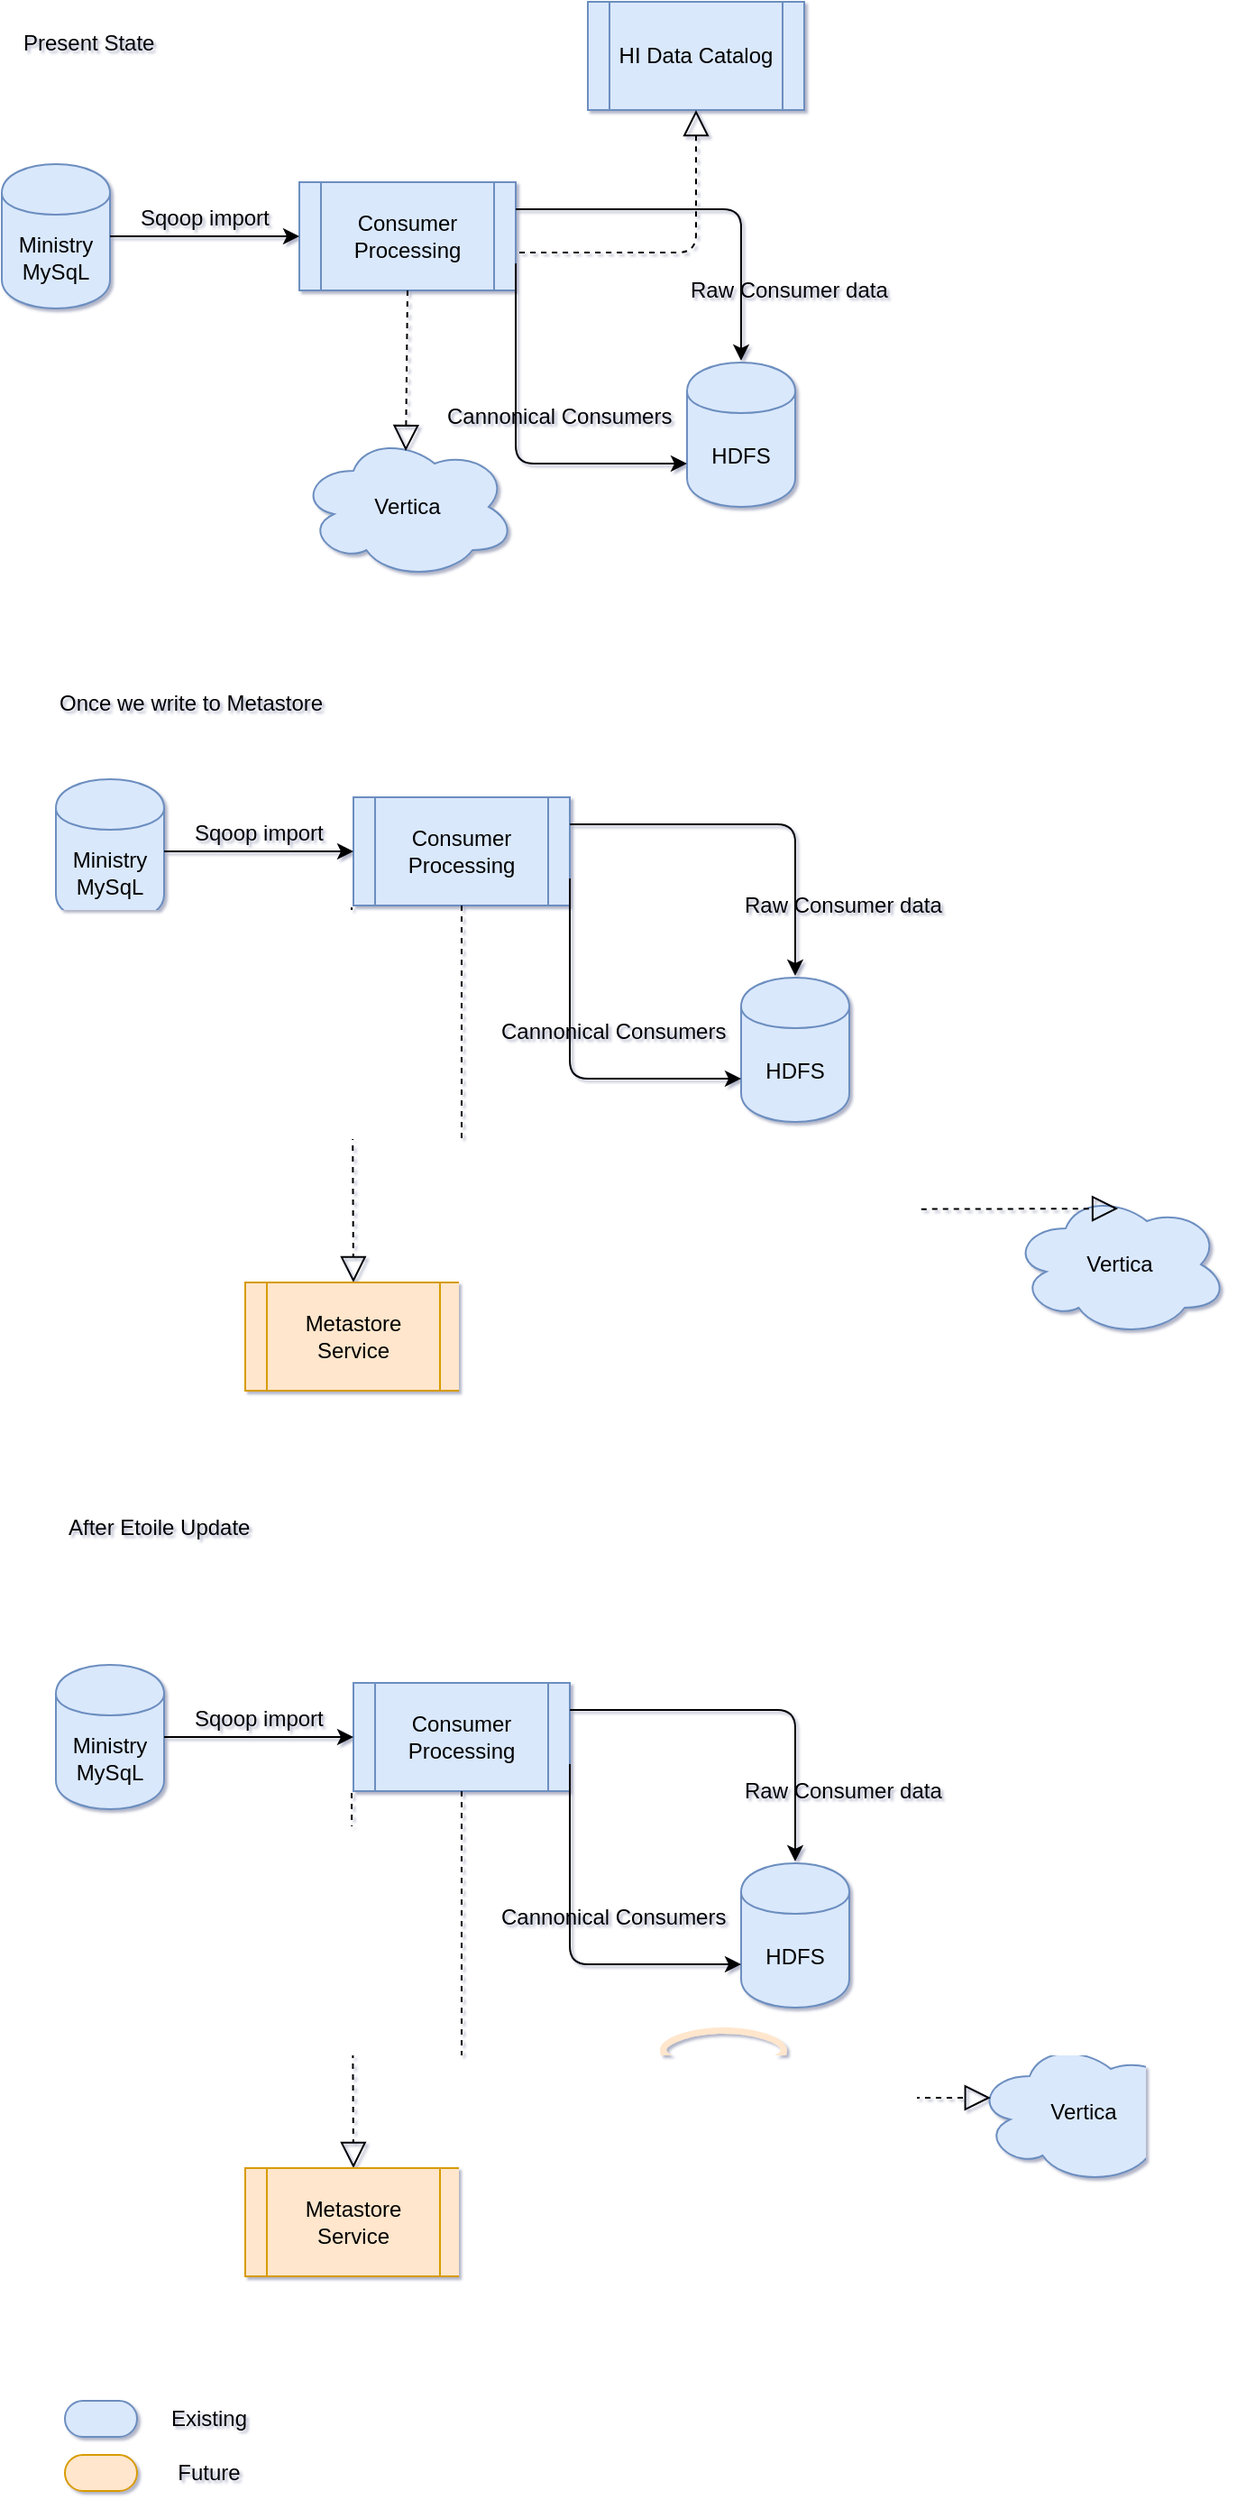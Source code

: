 <mxfile version="10.6.7" type="github"><diagram id="cBzbWPCpr8HQmZpk-SRB" name="Page-1"><mxGraphModel dx="1397" dy="677" grid="1" gridSize="10" guides="1" tooltips="1" connect="1" arrows="1" fold="1" page="1" pageScale="1" pageWidth="850" pageHeight="1100" background="none" math="0" shadow="1"><root><mxCell id="0"/><mxCell id="1" parent="0"/><mxCell id="ITNsqSs-Amt7kljYX6u0-1" value="Ministry MySqL" style="shape=cylinder;whiteSpace=wrap;html=1;boundedLbl=1;backgroundOutline=1;fillColor=#dae8fc;strokeColor=#6c8ebf;" parent="1" vertex="1"><mxGeometry x="70" y="100" width="60" height="80" as="geometry"/></mxCell><mxCell id="ITNsqSs-Amt7kljYX6u0-2" value="Consumer Processing" style="shape=process;whiteSpace=wrap;html=1;backgroundOutline=1;fillColor=#dae8fc;strokeColor=#6c8ebf;" parent="1" vertex="1"><mxGeometry x="235" y="110" width="120" height="60" as="geometry"/></mxCell><mxCell id="ITNsqSs-Amt7kljYX6u0-3" value="HDFS" style="shape=cylinder;whiteSpace=wrap;html=1;boundedLbl=1;backgroundOutline=1;fillColor=#dae8fc;strokeColor=#6c8ebf;" parent="1" vertex="1"><mxGeometry x="450" y="210" width="60" height="80" as="geometry"/></mxCell><mxCell id="ITNsqSs-Amt7kljYX6u0-4" value="" style="endArrow=classic;html=1;exitX=1;exitY=0.5;exitDx=0;exitDy=0;entryX=0;entryY=0.5;entryDx=0;entryDy=0;" parent="1" source="ITNsqSs-Amt7kljYX6u0-1" target="ITNsqSs-Amt7kljYX6u0-2" edge="1"><mxGeometry width="50" height="50" relative="1" as="geometry"><mxPoint x="140" y="160" as="sourcePoint"/><mxPoint x="190" y="110" as="targetPoint"/></mxGeometry></mxCell><mxCell id="ITNsqSs-Amt7kljYX6u0-5" value="" style="endArrow=classic;html=1;exitX=1;exitY=0.25;exitDx=0;exitDy=0;" parent="1" source="ITNsqSs-Amt7kljYX6u0-2" edge="1"><mxGeometry width="50" height="50" relative="1" as="geometry"><mxPoint x="375" y="160" as="sourcePoint"/><mxPoint x="480" y="209" as="targetPoint"/><Array as="points"><mxPoint x="480" y="125"/></Array></mxGeometry></mxCell><mxCell id="ITNsqSs-Amt7kljYX6u0-6" value="" style="endArrow=classic;html=1;entryX=0;entryY=0.7;entryDx=0;entryDy=0;exitX=1;exitY=0.75;exitDx=0;exitDy=0;" parent="1" source="ITNsqSs-Amt7kljYX6u0-2" target="ITNsqSs-Amt7kljYX6u0-3" edge="1"><mxGeometry width="50" height="50" relative="1" as="geometry"><mxPoint x="505" y="250" as="sourcePoint"/><mxPoint x="455" y="140" as="targetPoint"/><Array as="points"><mxPoint x="355" y="266"/></Array></mxGeometry></mxCell><mxCell id="ITNsqSs-Amt7kljYX6u0-7" value="Vertica" style="ellipse;shape=cloud;whiteSpace=wrap;html=1;fillColor=#dae8fc;strokeColor=#6c8ebf;" parent="1" vertex="1"><mxGeometry x="235" y="250" width="120" height="80" as="geometry"/></mxCell><mxCell id="ITNsqSs-Amt7kljYX6u0-9" value="Sqoop import" style="text;html=1;resizable=0;points=[];autosize=1;align=left;verticalAlign=top;spacingTop=-4;" parent="1" vertex="1"><mxGeometry x="145" y="120" width="90" height="20" as="geometry"/></mxCell><mxCell id="ITNsqSs-Amt7kljYX6u0-10" value="Raw Consumer data" style="text;html=1;resizable=0;points=[];autosize=1;align=left;verticalAlign=top;spacingTop=-4;" parent="1" vertex="1"><mxGeometry x="450" y="160" width="120" height="20" as="geometry"/></mxCell><mxCell id="ITNsqSs-Amt7kljYX6u0-11" value="Cannonical Consumers&amp;nbsp;" style="text;html=1;resizable=0;points=[];autosize=1;align=left;verticalAlign=top;spacingTop=-4;" parent="1" vertex="1"><mxGeometry x="315" y="230" width="140" height="20" as="geometry"/></mxCell><mxCell id="ITNsqSs-Amt7kljYX6u0-13" value="&lt;span&gt;HI Data Catalog&lt;/span&gt;" style="shape=process;whiteSpace=wrap;html=1;backgroundOutline=1;fillColor=#dae8fc;strokeColor=#6c8ebf;" parent="1" vertex="1"><mxGeometry x="395" y="10" width="120" height="60" as="geometry"/></mxCell><mxCell id="ITNsqSs-Amt7kljYX6u0-22" value="" style="endArrow=block;dashed=1;endFill=0;endSize=12;html=1;exitX=0.5;exitY=1;exitDx=0;exitDy=0;entryX=0.492;entryY=0.113;entryDx=0;entryDy=0;entryPerimeter=0;" parent="1" source="ITNsqSs-Amt7kljYX6u0-2" target="ITNsqSs-Amt7kljYX6u0-7" edge="1"><mxGeometry width="160" relative="1" as="geometry"><mxPoint x="105" y="220" as="sourcePoint"/><mxPoint x="265" y="220" as="targetPoint"/></mxGeometry></mxCell><mxCell id="ITNsqSs-Amt7kljYX6u0-23" value="" style="endArrow=block;dashed=1;endFill=0;endSize=12;html=1;exitX=1.017;exitY=0.65;exitDx=0;exitDy=0;exitPerimeter=0;entryX=0.5;entryY=1;entryDx=0;entryDy=0;" parent="1" source="ITNsqSs-Amt7kljYX6u0-2" target="ITNsqSs-Amt7kljYX6u0-13" edge="1"><mxGeometry width="160" relative="1" as="geometry"><mxPoint x="475" y="120" as="sourcePoint"/><mxPoint x="635" y="120" as="targetPoint"/><Array as="points"><mxPoint x="455" y="149"/></Array></mxGeometry></mxCell><mxCell id="ITNsqSs-Amt7kljYX6u0-32" value="Ministry MySqL" style="shape=cylinder;whiteSpace=wrap;html=1;boundedLbl=1;backgroundOutline=1;fillColor=#dae8fc;strokeColor=#6c8ebf;" parent="1" vertex="1"><mxGeometry x="100" y="441" width="60" height="80" as="geometry"/></mxCell><mxCell id="ITNsqSs-Amt7kljYX6u0-33" value="Consumer Processing" style="shape=process;whiteSpace=wrap;html=1;backgroundOutline=1;fillColor=#dae8fc;strokeColor=#6c8ebf;" parent="1" vertex="1"><mxGeometry x="265" y="451" width="120" height="60" as="geometry"/></mxCell><mxCell id="ITNsqSs-Amt7kljYX6u0-34" value="HDFS" style="shape=cylinder;whiteSpace=wrap;html=1;boundedLbl=1;backgroundOutline=1;fillColor=#dae8fc;strokeColor=#6c8ebf;" parent="1" vertex="1"><mxGeometry x="480" y="551" width="60" height="80" as="geometry"/></mxCell><mxCell id="ITNsqSs-Amt7kljYX6u0-35" value="" style="endArrow=classic;html=1;exitX=1;exitY=0.5;exitDx=0;exitDy=0;entryX=0;entryY=0.5;entryDx=0;entryDy=0;" parent="1" source="ITNsqSs-Amt7kljYX6u0-32" target="ITNsqSs-Amt7kljYX6u0-33" edge="1"><mxGeometry width="50" height="50" relative="1" as="geometry"><mxPoint x="170" y="501" as="sourcePoint"/><mxPoint x="220" y="451" as="targetPoint"/></mxGeometry></mxCell><mxCell id="ITNsqSs-Amt7kljYX6u0-36" value="" style="endArrow=classic;html=1;exitX=1;exitY=0.25;exitDx=0;exitDy=0;" parent="1" source="ITNsqSs-Amt7kljYX6u0-33" edge="1"><mxGeometry width="50" height="50" relative="1" as="geometry"><mxPoint x="405" y="501" as="sourcePoint"/><mxPoint x="510" y="550" as="targetPoint"/><Array as="points"><mxPoint x="510" y="466"/></Array></mxGeometry></mxCell><mxCell id="ITNsqSs-Amt7kljYX6u0-37" value="" style="endArrow=classic;html=1;entryX=0;entryY=0.7;entryDx=0;entryDy=0;exitX=1;exitY=0.75;exitDx=0;exitDy=0;" parent="1" source="ITNsqSs-Amt7kljYX6u0-33" target="ITNsqSs-Amt7kljYX6u0-34" edge="1"><mxGeometry width="50" height="50" relative="1" as="geometry"><mxPoint x="535" y="591" as="sourcePoint"/><mxPoint x="485" y="481" as="targetPoint"/><Array as="points"><mxPoint x="385" y="607"/></Array></mxGeometry></mxCell><mxCell id="ITNsqSs-Amt7kljYX6u0-38" value="Vertica" style="ellipse;shape=cloud;whiteSpace=wrap;html=1;fillColor=#dae8fc;strokeColor=#6c8ebf;" parent="1" vertex="1"><mxGeometry x="630" y="670" width="120" height="80" as="geometry"/></mxCell><mxCell id="ITNsqSs-Amt7kljYX6u0-39" value="Sqoop import" style="text;html=1;resizable=0;points=[];autosize=1;align=left;verticalAlign=top;spacingTop=-4;" parent="1" vertex="1"><mxGeometry x="175" y="461" width="90" height="20" as="geometry"/></mxCell><mxCell id="ITNsqSs-Amt7kljYX6u0-40" value="Raw Consumer data" style="text;html=1;resizable=0;points=[];autosize=1;align=left;verticalAlign=top;spacingTop=-4;" parent="1" vertex="1"><mxGeometry x="480" y="501" width="120" height="20" as="geometry"/></mxCell><mxCell id="ITNsqSs-Amt7kljYX6u0-41" value="Cannonical Consumers&amp;nbsp;" style="text;html=1;resizable=0;points=[];autosize=1;align=left;verticalAlign=top;spacingTop=-4;" parent="1" vertex="1"><mxGeometry x="345" y="571" width="140" height="20" as="geometry"/></mxCell><mxCell id="ITNsqSs-Amt7kljYX6u0-43" value="" style="endArrow=block;dashed=1;endFill=0;endSize=12;html=1;exitX=0.5;exitY=1;exitDx=0;exitDy=0;entryX=0.492;entryY=0.113;entryDx=0;entryDy=0;entryPerimeter=0;" parent="1" source="ITNsqSs-Amt7kljYX6u0-33" target="ITNsqSs-Amt7kljYX6u0-38" edge="1"><mxGeometry width="160" relative="1" as="geometry"><mxPoint x="135" y="561" as="sourcePoint"/><mxPoint x="295" y="561" as="targetPoint"/><Array as="points"><mxPoint x="325" y="680"/></Array></mxGeometry></mxCell><mxCell id="ITNsqSs-Amt7kljYX6u0-45" value="" style="endArrow=block;dashed=1;endFill=0;endSize=12;html=1;entryX=0.5;entryY=0;entryDx=0;entryDy=0;" parent="1" target="ITNsqSs-Amt7kljYX6u0-46" edge="1"><mxGeometry width="160" relative="1" as="geometry"><mxPoint x="264" y="512" as="sourcePoint"/><mxPoint x="264" y="719" as="targetPoint"/></mxGeometry></mxCell><mxCell id="ITNsqSs-Amt7kljYX6u0-46" value="&lt;span&gt;Metastore Service&lt;/span&gt;" style="shape=process;whiteSpace=wrap;html=1;backgroundOutline=1;fillColor=#ffe6cc;strokeColor=#d79b00;" parent="1" vertex="1"><mxGeometry x="205" y="720" width="120" height="60" as="geometry"/></mxCell><mxCell id="ITNsqSs-Amt7kljYX6u0-47" value="Present State" style="text;html=1;resizable=0;points=[];autosize=1;align=left;verticalAlign=top;spacingTop=-4;" parent="1" vertex="1"><mxGeometry x="80" y="23" width="90" height="20" as="geometry"/></mxCell><mxCell id="ITNsqSs-Amt7kljYX6u0-48" value="Once we write to Metastore" style="text;html=1;resizable=0;points=[];autosize=1;align=left;verticalAlign=top;spacingTop=-4;" parent="1" vertex="1"><mxGeometry x="100" y="389" width="160" height="20" as="geometry"/></mxCell><mxCell id="rBAHnUTfYvqTDblv71U2-1" value="Ministry MySqL" style="shape=cylinder;whiteSpace=wrap;html=1;boundedLbl=1;backgroundOutline=1;fillColor=#dae8fc;strokeColor=#6c8ebf;" vertex="1" parent="1"><mxGeometry x="100" y="932" width="60" height="80" as="geometry"/></mxCell><mxCell id="rBAHnUTfYvqTDblv71U2-2" value="Consumer Processing" style="shape=process;whiteSpace=wrap;html=1;backgroundOutline=1;fillColor=#dae8fc;strokeColor=#6c8ebf;" vertex="1" parent="1"><mxGeometry x="265" y="942" width="120" height="60" as="geometry"/></mxCell><mxCell id="rBAHnUTfYvqTDblv71U2-3" value="HDFS" style="shape=cylinder;whiteSpace=wrap;html=1;boundedLbl=1;backgroundOutline=1;fillColor=#dae8fc;strokeColor=#6c8ebf;" vertex="1" parent="1"><mxGeometry x="480" y="1042" width="60" height="80" as="geometry"/></mxCell><mxCell id="rBAHnUTfYvqTDblv71U2-4" value="" style="endArrow=classic;html=1;exitX=1;exitY=0.5;exitDx=0;exitDy=0;entryX=0;entryY=0.5;entryDx=0;entryDy=0;" edge="1" parent="1" source="rBAHnUTfYvqTDblv71U2-1" target="rBAHnUTfYvqTDblv71U2-2"><mxGeometry width="50" height="50" relative="1" as="geometry"><mxPoint x="170" y="992" as="sourcePoint"/><mxPoint x="220" y="942" as="targetPoint"/></mxGeometry></mxCell><mxCell id="rBAHnUTfYvqTDblv71U2-5" value="" style="endArrow=classic;html=1;exitX=1;exitY=0.25;exitDx=0;exitDy=0;" edge="1" parent="1" source="rBAHnUTfYvqTDblv71U2-2"><mxGeometry width="50" height="50" relative="1" as="geometry"><mxPoint x="405" y="992" as="sourcePoint"/><mxPoint x="510" y="1041" as="targetPoint"/><Array as="points"><mxPoint x="510" y="957"/></Array></mxGeometry></mxCell><mxCell id="rBAHnUTfYvqTDblv71U2-6" value="" style="endArrow=classic;html=1;entryX=0;entryY=0.7;entryDx=0;entryDy=0;exitX=1;exitY=0.75;exitDx=0;exitDy=0;" edge="1" parent="1" source="rBAHnUTfYvqTDblv71U2-2" target="rBAHnUTfYvqTDblv71U2-3"><mxGeometry width="50" height="50" relative="1" as="geometry"><mxPoint x="535" y="1082" as="sourcePoint"/><mxPoint x="485" y="972" as="targetPoint"/><Array as="points"><mxPoint x="385" y="1098"/></Array></mxGeometry></mxCell><mxCell id="rBAHnUTfYvqTDblv71U2-7" value="Vertica" style="ellipse;shape=cloud;whiteSpace=wrap;html=1;fillColor=#dae8fc;strokeColor=#6c8ebf;" vertex="1" parent="1"><mxGeometry x="610" y="1140" width="120" height="80" as="geometry"/></mxCell><mxCell id="rBAHnUTfYvqTDblv71U2-8" value="Sqoop import" style="text;html=1;resizable=0;points=[];autosize=1;align=left;verticalAlign=top;spacingTop=-4;" vertex="1" parent="1"><mxGeometry x="175" y="952" width="90" height="20" as="geometry"/></mxCell><mxCell id="rBAHnUTfYvqTDblv71U2-9" value="Raw Consumer data" style="text;html=1;resizable=0;points=[];autosize=1;align=left;verticalAlign=top;spacingTop=-4;" vertex="1" parent="1"><mxGeometry x="480" y="992" width="120" height="20" as="geometry"/></mxCell><mxCell id="rBAHnUTfYvqTDblv71U2-10" value="Cannonical Consumers&amp;nbsp;" style="text;html=1;resizable=0;points=[];autosize=1;align=left;verticalAlign=top;spacingTop=-4;" vertex="1" parent="1"><mxGeometry x="345" y="1062" width="140" height="20" as="geometry"/></mxCell><mxCell id="rBAHnUTfYvqTDblv71U2-11" value="" style="endArrow=block;dashed=1;endFill=0;endSize=12;html=1;exitX=0.5;exitY=1;exitDx=0;exitDy=0;" edge="1" parent="1" source="rBAHnUTfYvqTDblv71U2-2" target="rBAHnUTfYvqTDblv71U2-15"><mxGeometry width="160" relative="1" as="geometry"><mxPoint x="135" y="1052" as="sourcePoint"/><mxPoint x="295" y="1052" as="targetPoint"/><Array as="points"><mxPoint x="325" y="1171"/></Array></mxGeometry></mxCell><mxCell id="rBAHnUTfYvqTDblv71U2-12" value="" style="endArrow=block;dashed=1;endFill=0;endSize=12;html=1;entryX=0.5;entryY=0;entryDx=0;entryDy=0;" edge="1" parent="1" target="rBAHnUTfYvqTDblv71U2-13"><mxGeometry width="160" relative="1" as="geometry"><mxPoint x="264" y="1003" as="sourcePoint"/><mxPoint x="264" y="1210" as="targetPoint"/></mxGeometry></mxCell><mxCell id="rBAHnUTfYvqTDblv71U2-13" value="&lt;span&gt;Metastore Service&lt;/span&gt;" style="shape=process;whiteSpace=wrap;html=1;backgroundOutline=1;fillColor=#ffe6cc;strokeColor=#d79b00;" vertex="1" parent="1"><mxGeometry x="205" y="1211" width="120" height="60" as="geometry"/></mxCell><mxCell id="rBAHnUTfYvqTDblv71U2-14" value="After Etoile Update" style="text;html=1;resizable=0;points=[];autosize=1;align=left;verticalAlign=top;spacingTop=-4;" vertex="1" parent="1"><mxGeometry x="105" y="846" width="120" height="20" as="geometry"/></mxCell><mxCell id="rBAHnUTfYvqTDblv71U2-15" value="" style="outlineConnect=0;fillColor=#ffe6cc;strokeColor=#d79b00;dashed=0;verticalLabelPosition=bottom;verticalAlign=top;align=center;html=1;fontSize=12;fontStyle=0;aspect=fixed;pointerEvents=1;shape=mxgraph.aws4.bucket_with_objects;" vertex="1" parent="1"><mxGeometry x="435" y="1133" width="75" height="78" as="geometry"/></mxCell><mxCell id="rBAHnUTfYvqTDblv71U2-16" value="" style="endArrow=block;dashed=1;endFill=0;endSize=12;html=1;entryX=0.07;entryY=0.4;entryDx=0;entryDy=0;entryPerimeter=0;" edge="1" parent="1" source="rBAHnUTfYvqTDblv71U2-15" target="rBAHnUTfYvqTDblv71U2-7"><mxGeometry width="160" relative="1" as="geometry"><mxPoint x="510" y="1182" as="sourcePoint"/><mxPoint x="610" y="1182" as="targetPoint"/><Array as="points"/></mxGeometry></mxCell><mxCell id="rBAHnUTfYvqTDblv71U2-17" value="" style="rounded=1;whiteSpace=wrap;html=1;arcSize=50;fillColor=#dae8fc;strokeColor=#6c8ebf;" vertex="1" parent="1"><mxGeometry x="105" y="1340" width="40" height="20" as="geometry"/></mxCell><mxCell id="rBAHnUTfYvqTDblv71U2-18" value="" style="rounded=1;whiteSpace=wrap;html=1;arcSize=50;fillColor=#ffe6cc;strokeColor=#d79b00;" vertex="1" parent="1"><mxGeometry x="105" y="1370" width="40" height="20" as="geometry"/></mxCell><mxCell id="rBAHnUTfYvqTDblv71U2-19" value="Future" style="text;html=1;strokeColor=none;fillColor=none;align=center;verticalAlign=middle;whiteSpace=wrap;rounded=0;" vertex="1" parent="1"><mxGeometry x="180" y="1370" width="10" height="20" as="geometry"/></mxCell><mxCell id="rBAHnUTfYvqTDblv71U2-20" value="Existing" style="text;html=1;strokeColor=none;fillColor=none;align=center;verticalAlign=middle;whiteSpace=wrap;rounded=0;" vertex="1" parent="1"><mxGeometry x="165" y="1340" width="40" height="20" as="geometry"/></mxCell></root></mxGraphModel></diagram></mxfile>